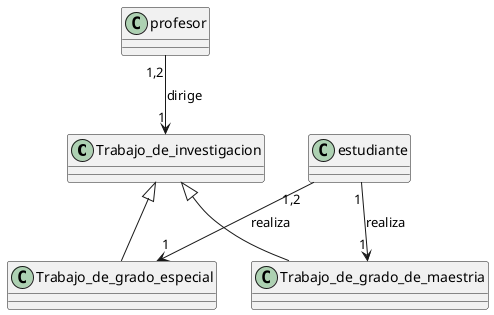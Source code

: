 //Un trabajo de grado especial (TEG) y un trabajo de grado de maestría (TGM) son
trabajos de investigación. Todo trabajo de investigación es dirigido por uno o a lo sumo dos profesores que juegan el rol de tutor. Un mismo profesor puede dirigir varios trabajos de investigación. Un TGM siempre se realiza de manera individual, es decir, un solo estudiante de postgrado mientras que un TEG puede ser realizado por uno o dos estudiantes de pregrado.

@startuml EJERCICIO_10

class Trabajo_de_investigacion
class Trabajo_de_grado_especial extends Trabajo_de_investigacion
class Trabajo_de_grado_de_maestria extends Trabajo_de_investigacion
class estudiante
class profesor

profesor "1,2" --> "1" Trabajo_de_investigacion: "dirige"

estudiante "1" --> "1" Trabajo_de_grado_de_maestria: realiza

estudiante "1,2" --> "1" Trabajo_de_grado_especial: realiza

@enduml